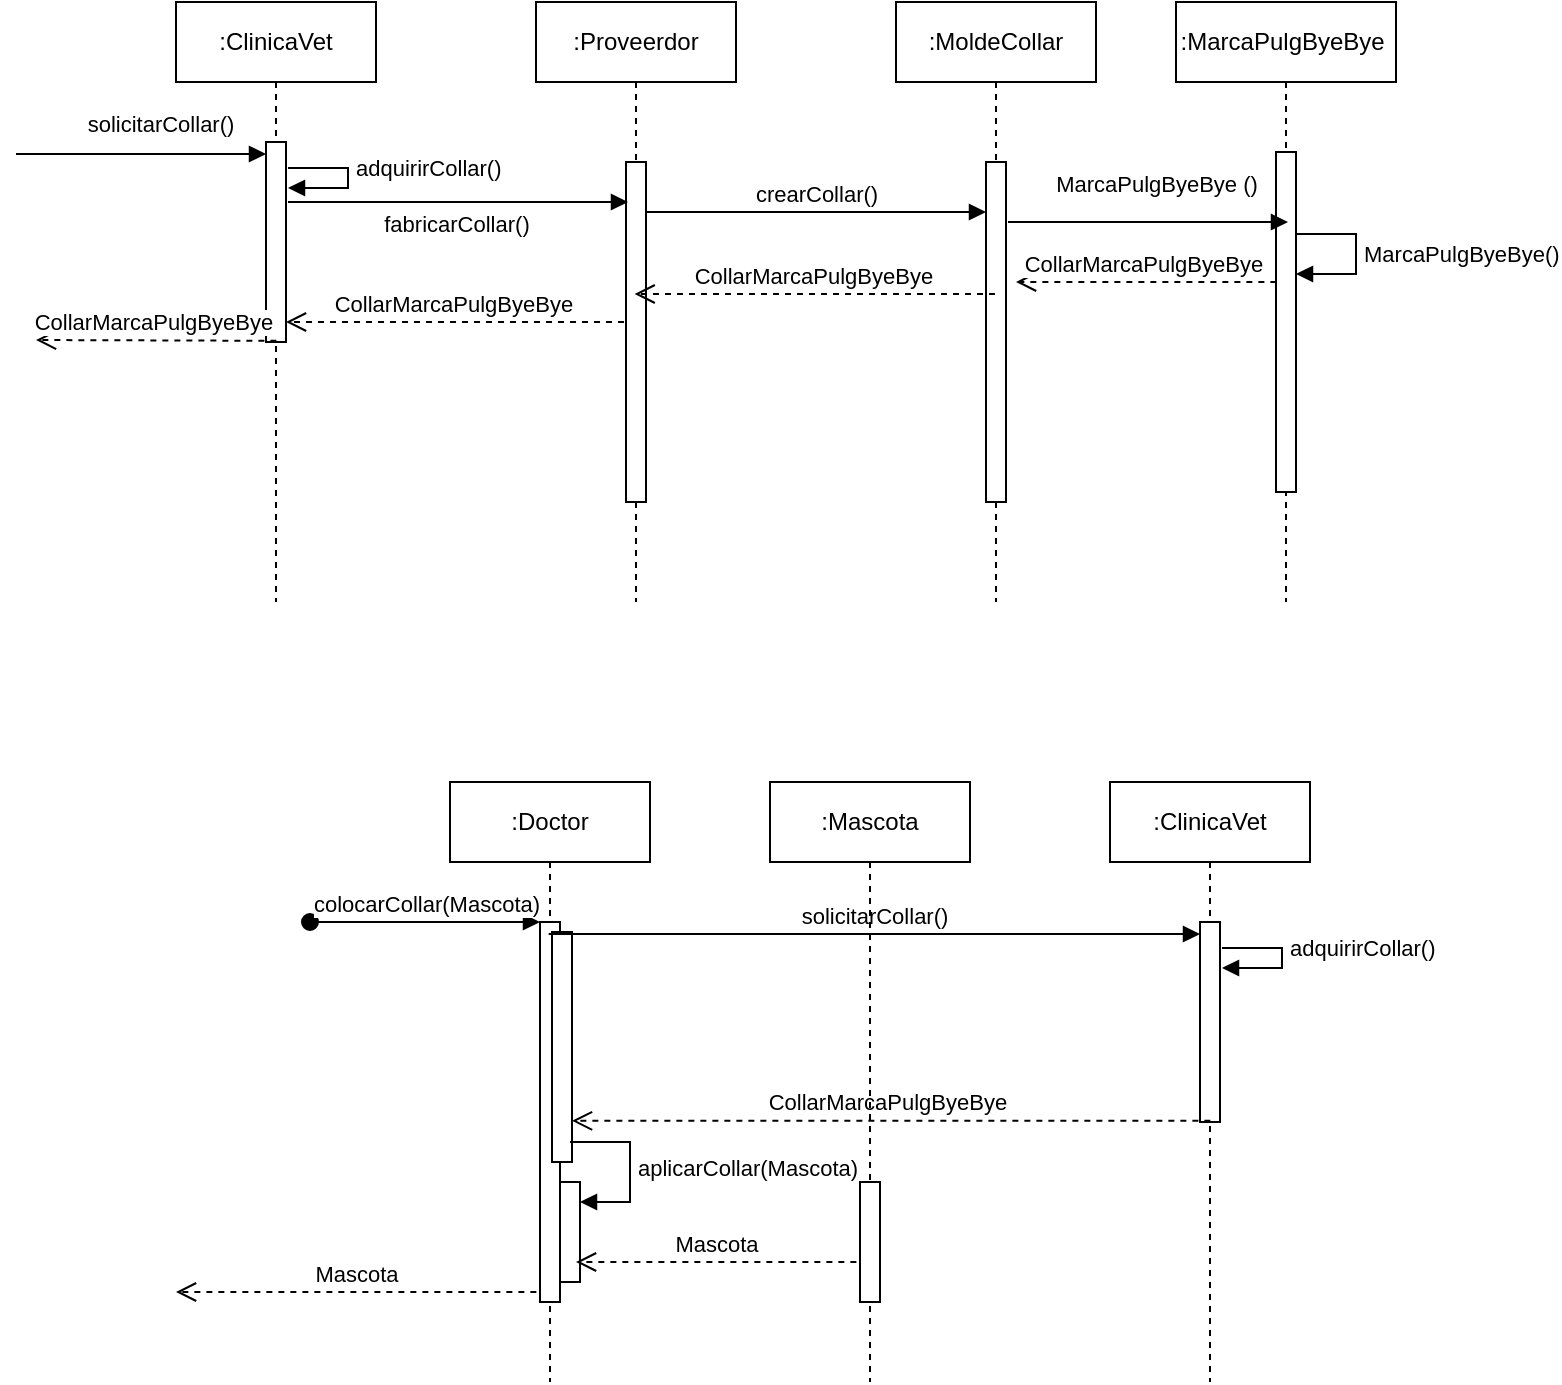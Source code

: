 <mxfile version="22.1.5" type="device">
  <diagram name="Page-1" id="2YBvvXClWsGukQMizWep">
    <mxGraphModel dx="1909" dy="403" grid="1" gridSize="10" guides="1" tooltips="1" connect="1" arrows="1" fold="1" page="1" pageScale="1" pageWidth="850" pageHeight="1100" math="0" shadow="0">
      <root>
        <mxCell id="0" />
        <mxCell id="1" parent="0" />
        <mxCell id="aM9ryv3xv72pqoxQDRHE-1" value=":ClinicaVet" style="shape=umlLifeline;perimeter=lifelinePerimeter;whiteSpace=wrap;html=1;container=0;dropTarget=0;collapsible=0;recursiveResize=0;outlineConnect=0;portConstraint=eastwest;newEdgeStyle={&quot;edgeStyle&quot;:&quot;elbowEdgeStyle&quot;,&quot;elbow&quot;:&quot;vertical&quot;,&quot;curved&quot;:0,&quot;rounded&quot;:0};" parent="1" vertex="1">
          <mxGeometry x="-700" y="50" width="100" height="300" as="geometry" />
        </mxCell>
        <mxCell id="aM9ryv3xv72pqoxQDRHE-2" value="" style="html=1;points=[];perimeter=orthogonalPerimeter;outlineConnect=0;targetShapes=umlLifeline;portConstraint=eastwest;newEdgeStyle={&quot;edgeStyle&quot;:&quot;elbowEdgeStyle&quot;,&quot;elbow&quot;:&quot;vertical&quot;,&quot;curved&quot;:0,&quot;rounded&quot;:0};" parent="aM9ryv3xv72pqoxQDRHE-1" vertex="1">
          <mxGeometry x="45" y="70" width="10" height="100" as="geometry" />
        </mxCell>
        <mxCell id="aM9ryv3xv72pqoxQDRHE-5" value=":Proveerdor" style="shape=umlLifeline;perimeter=lifelinePerimeter;whiteSpace=wrap;html=1;container=0;dropTarget=0;collapsible=0;recursiveResize=0;outlineConnect=0;portConstraint=eastwest;newEdgeStyle={&quot;edgeStyle&quot;:&quot;elbowEdgeStyle&quot;,&quot;elbow&quot;:&quot;vertical&quot;,&quot;curved&quot;:0,&quot;rounded&quot;:0};" parent="1" vertex="1">
          <mxGeometry x="-520" y="50" width="100" height="300" as="geometry" />
        </mxCell>
        <mxCell id="aM9ryv3xv72pqoxQDRHE-6" value="" style="html=1;points=[];perimeter=orthogonalPerimeter;outlineConnect=0;targetShapes=umlLifeline;portConstraint=eastwest;newEdgeStyle={&quot;edgeStyle&quot;:&quot;elbowEdgeStyle&quot;,&quot;elbow&quot;:&quot;vertical&quot;,&quot;curved&quot;:0,&quot;rounded&quot;:0};" parent="aM9ryv3xv72pqoxQDRHE-5" vertex="1">
          <mxGeometry x="45" y="80" width="10" height="170" as="geometry" />
        </mxCell>
        <mxCell id="7QRATYaVEBIKsJOB7NXi-39" value=":MoldeCollar" style="shape=umlLifeline;perimeter=lifelinePerimeter;whiteSpace=wrap;html=1;container=0;dropTarget=0;collapsible=0;recursiveResize=0;outlineConnect=0;portConstraint=eastwest;newEdgeStyle={&quot;edgeStyle&quot;:&quot;elbowEdgeStyle&quot;,&quot;elbow&quot;:&quot;vertical&quot;,&quot;curved&quot;:0,&quot;rounded&quot;:0};" parent="1" vertex="1">
          <mxGeometry x="-340" y="50" width="100" height="300" as="geometry" />
        </mxCell>
        <mxCell id="7QRATYaVEBIKsJOB7NXi-40" value="" style="html=1;points=[];perimeter=orthogonalPerimeter;outlineConnect=0;targetShapes=umlLifeline;portConstraint=eastwest;newEdgeStyle={&quot;edgeStyle&quot;:&quot;elbowEdgeStyle&quot;,&quot;elbow&quot;:&quot;vertical&quot;,&quot;curved&quot;:0,&quot;rounded&quot;:0};" parent="7QRATYaVEBIKsJOB7NXi-39" vertex="1">
          <mxGeometry x="45" y="80" width="10" height="170" as="geometry" />
        </mxCell>
        <mxCell id="7QRATYaVEBIKsJOB7NXi-41" value="crearCollar()" style="html=1;verticalAlign=bottom;endArrow=block;edgeStyle=elbowEdgeStyle;elbow=vertical;curved=0;rounded=0;" parent="1" edge="1">
          <mxGeometry relative="1" as="geometry">
            <mxPoint x="-465" y="155" as="sourcePoint" />
            <Array as="points">
              <mxPoint x="-380" y="155" />
            </Array>
            <mxPoint x="-295" y="155" as="targetPoint" />
          </mxGeometry>
        </mxCell>
        <mxCell id="7QRATYaVEBIKsJOB7NXi-118" value=":MarcaPulgByeBye&amp;nbsp;" style="shape=umlLifeline;perimeter=lifelinePerimeter;whiteSpace=wrap;html=1;container=0;dropTarget=0;collapsible=0;recursiveResize=0;outlineConnect=0;portConstraint=eastwest;newEdgeStyle={&quot;edgeStyle&quot;:&quot;elbowEdgeStyle&quot;,&quot;elbow&quot;:&quot;vertical&quot;,&quot;curved&quot;:0,&quot;rounded&quot;:0};" parent="1" vertex="1">
          <mxGeometry x="-200" y="50" width="110" height="300" as="geometry" />
        </mxCell>
        <mxCell id="7QRATYaVEBIKsJOB7NXi-119" value="" style="html=1;points=[];perimeter=orthogonalPerimeter;outlineConnect=0;targetShapes=umlLifeline;portConstraint=eastwest;newEdgeStyle={&quot;edgeStyle&quot;:&quot;elbowEdgeStyle&quot;,&quot;elbow&quot;:&quot;vertical&quot;,&quot;curved&quot;:0,&quot;rounded&quot;:0};" parent="7QRATYaVEBIKsJOB7NXi-118" vertex="1">
          <mxGeometry x="50" y="75" width="10" height="170" as="geometry" />
        </mxCell>
        <mxCell id="7QRATYaVEBIKsJOB7NXi-120" value="MarcaPulgByeBye ()" style="html=1;verticalAlign=bottom;endArrow=block;edgeStyle=elbowEdgeStyle;elbow=vertical;curved=0;rounded=0;" parent="1" edge="1">
          <mxGeometry x="0.057" y="10" relative="1" as="geometry">
            <mxPoint x="-284" y="160" as="sourcePoint" />
            <Array as="points">
              <mxPoint x="-229" y="160" />
            </Array>
            <mxPoint x="-144" y="160" as="targetPoint" />
            <mxPoint as="offset" />
          </mxGeometry>
        </mxCell>
        <mxCell id="7QRATYaVEBIKsJOB7NXi-123" value="CollarMarcaPulgByeBye&amp;nbsp;" style="html=1;verticalAlign=bottom;endArrow=open;dashed=1;endSize=8;curved=0;rounded=0;" parent="1" edge="1">
          <mxGeometry relative="1" as="geometry">
            <mxPoint x="-290.5" y="196" as="sourcePoint" />
            <mxPoint x="-470.676" y="196" as="targetPoint" />
          </mxGeometry>
        </mxCell>
        <mxCell id="7QRATYaVEBIKsJOB7NXi-124" value="CollarMarcaPulgByeBye&amp;nbsp;" style="html=1;verticalAlign=bottom;endArrow=open;dashed=1;endSize=8;curved=0;rounded=0;" parent="1" edge="1">
          <mxGeometry relative="1" as="geometry">
            <mxPoint x="-476" y="210" as="sourcePoint" />
            <mxPoint x="-645" y="210" as="targetPoint" />
            <Array as="points">
              <mxPoint x="-591" y="210" />
            </Array>
          </mxGeometry>
        </mxCell>
        <mxCell id="7QRATYaVEBIKsJOB7NXi-125" value="CollarMarcaPulgByeBye&amp;nbsp;" style="html=1;verticalAlign=bottom;endArrow=open;dashed=1;endSize=8;curved=0;rounded=0;" parent="1" edge="1">
          <mxGeometry relative="1" as="geometry">
            <mxPoint x="-149.82" y="190" as="sourcePoint" />
            <mxPoint x="-280" y="190" as="targetPoint" />
          </mxGeometry>
        </mxCell>
        <mxCell id="PjTQcdErl_0j90CNqI2Q-6" value="solicitarCollar()" style="html=1;verticalAlign=bottom;endArrow=block;edgeStyle=elbowEdgeStyle;elbow=horizontal;curved=0;rounded=0;" parent="1" edge="1">
          <mxGeometry x="0.171" y="6" relative="1" as="geometry">
            <mxPoint x="-780" y="126" as="sourcePoint" />
            <Array as="points">
              <mxPoint x="-740" y="126" />
            </Array>
            <mxPoint x="-655" y="126" as="targetPoint" />
            <mxPoint x="-1" as="offset" />
          </mxGeometry>
        </mxCell>
        <mxCell id="PjTQcdErl_0j90CNqI2Q-7" value="CollarMarcaPulgByeBye&amp;nbsp;" style="html=1;verticalAlign=bottom;endArrow=open;dashed=1;endSize=8;curved=0;rounded=0;" parent="1" edge="1">
          <mxGeometry x="0.006" relative="1" as="geometry">
            <mxPoint x="-649.82" y="219.41" as="sourcePoint" />
            <mxPoint x="-770" y="219" as="targetPoint" />
            <mxPoint as="offset" />
          </mxGeometry>
        </mxCell>
        <mxCell id="PjTQcdErl_0j90CNqI2Q-17" value="fabricarCollar()" style="html=1;verticalAlign=bottom;endArrow=block;edgeStyle=elbowEdgeStyle;elbow=horizontal;curved=0;rounded=0;" parent="1" edge="1">
          <mxGeometry x="-0.012" y="-20" relative="1" as="geometry">
            <mxPoint x="-644" y="150" as="sourcePoint" />
            <Array as="points">
              <mxPoint x="-549" y="150" />
            </Array>
            <mxPoint x="-474" y="150" as="targetPoint" />
            <mxPoint as="offset" />
          </mxGeometry>
        </mxCell>
        <mxCell id="0vzX4Kgg7-S-ix_QsyoM-1" value="MarcaPulgByeBye()" style="html=1;align=left;spacingLeft=2;endArrow=block;rounded=0;edgeStyle=orthogonalEdgeStyle;curved=0;rounded=0;" edge="1" parent="1">
          <mxGeometry relative="1" as="geometry">
            <mxPoint x="-140" y="166" as="sourcePoint" />
            <Array as="points">
              <mxPoint x="-110" y="166" />
              <mxPoint x="-110" y="186" />
            </Array>
            <mxPoint x="-140.0" y="186.0" as="targetPoint" />
            <mxPoint as="offset" />
          </mxGeometry>
        </mxCell>
        <mxCell id="0vzX4Kgg7-S-ix_QsyoM-2" value="adquirirCollar()" style="html=1;align=left;spacingLeft=2;endArrow=block;rounded=0;edgeStyle=orthogonalEdgeStyle;curved=0;rounded=0;" edge="1" parent="1">
          <mxGeometry relative="1" as="geometry">
            <mxPoint x="-634" y="133" as="sourcePoint" />
            <Array as="points">
              <mxPoint x="-644" y="133" />
              <mxPoint x="-614" y="133" />
              <mxPoint x="-614" y="143" />
            </Array>
            <mxPoint x="-644.0" y="143.0" as="targetPoint" />
            <mxPoint as="offset" />
          </mxGeometry>
        </mxCell>
        <mxCell id="0vzX4Kgg7-S-ix_QsyoM-3" value=":ClinicaVet" style="shape=umlLifeline;perimeter=lifelinePerimeter;whiteSpace=wrap;html=1;container=0;dropTarget=0;collapsible=0;recursiveResize=0;outlineConnect=0;portConstraint=eastwest;newEdgeStyle={&quot;edgeStyle&quot;:&quot;elbowEdgeStyle&quot;,&quot;elbow&quot;:&quot;vertical&quot;,&quot;curved&quot;:0,&quot;rounded&quot;:0};" vertex="1" parent="1">
          <mxGeometry x="-233" y="440" width="100" height="300" as="geometry" />
        </mxCell>
        <mxCell id="0vzX4Kgg7-S-ix_QsyoM-4" value="" style="html=1;points=[];perimeter=orthogonalPerimeter;outlineConnect=0;targetShapes=umlLifeline;portConstraint=eastwest;newEdgeStyle={&quot;edgeStyle&quot;:&quot;elbowEdgeStyle&quot;,&quot;elbow&quot;:&quot;vertical&quot;,&quot;curved&quot;:0,&quot;rounded&quot;:0};" vertex="1" parent="0vzX4Kgg7-S-ix_QsyoM-3">
          <mxGeometry x="45" y="70" width="10" height="100" as="geometry" />
        </mxCell>
        <mxCell id="0vzX4Kgg7-S-ix_QsyoM-5" value=":Doctor" style="shape=umlLifeline;perimeter=lifelinePerimeter;whiteSpace=wrap;html=1;container=0;dropTarget=0;collapsible=0;recursiveResize=0;outlineConnect=0;portConstraint=eastwest;newEdgeStyle={&quot;edgeStyle&quot;:&quot;elbowEdgeStyle&quot;,&quot;elbow&quot;:&quot;vertical&quot;,&quot;curved&quot;:0,&quot;rounded&quot;:0};" vertex="1" parent="1">
          <mxGeometry x="-563" y="440" width="100" height="300" as="geometry" />
        </mxCell>
        <mxCell id="0vzX4Kgg7-S-ix_QsyoM-6" value="" style="html=1;points=[];perimeter=orthogonalPerimeter;outlineConnect=0;targetShapes=umlLifeline;portConstraint=eastwest;newEdgeStyle={&quot;edgeStyle&quot;:&quot;elbowEdgeStyle&quot;,&quot;elbow&quot;:&quot;vertical&quot;,&quot;curved&quot;:0,&quot;rounded&quot;:0};" vertex="1" parent="0vzX4Kgg7-S-ix_QsyoM-5">
          <mxGeometry x="45" y="70" width="10" height="190" as="geometry" />
        </mxCell>
        <mxCell id="0vzX4Kgg7-S-ix_QsyoM-7" value="colocarCollar(Mascota)" style="html=1;verticalAlign=bottom;startArrow=oval;endArrow=block;startSize=8;edgeStyle=elbowEdgeStyle;elbow=vertical;curved=0;rounded=0;" edge="1" parent="0vzX4Kgg7-S-ix_QsyoM-5" target="0vzX4Kgg7-S-ix_QsyoM-6">
          <mxGeometry relative="1" as="geometry">
            <mxPoint x="-70" y="70" as="sourcePoint" />
          </mxGeometry>
        </mxCell>
        <mxCell id="0vzX4Kgg7-S-ix_QsyoM-8" value="" style="html=1;points=[[0,0,0,0,5],[0,1,0,0,-5],[1,0,0,0,5],[1,1,0,0,-5]];perimeter=orthogonalPerimeter;outlineConnect=0;targetShapes=umlLifeline;portConstraint=eastwest;newEdgeStyle={&quot;curved&quot;:0,&quot;rounded&quot;:0};" vertex="1" parent="0vzX4Kgg7-S-ix_QsyoM-5">
          <mxGeometry x="51" y="75" width="10" height="115" as="geometry" />
        </mxCell>
        <mxCell id="0vzX4Kgg7-S-ix_QsyoM-9" value="" style="html=1;points=[[0,0,0,0,5],[0,1,0,0,-5],[1,0,0,0,5],[1,1,0,0,-5]];perimeter=orthogonalPerimeter;outlineConnect=0;targetShapes=umlLifeline;portConstraint=eastwest;newEdgeStyle={&quot;curved&quot;:0,&quot;rounded&quot;:0};" vertex="1" parent="0vzX4Kgg7-S-ix_QsyoM-5">
          <mxGeometry x="55" y="200" width="10" height="50" as="geometry" />
        </mxCell>
        <mxCell id="0vzX4Kgg7-S-ix_QsyoM-10" value="aplicarCollar(Mascota)" style="html=1;align=left;spacingLeft=2;endArrow=block;rounded=0;edgeStyle=orthogonalEdgeStyle;curved=0;rounded=0;" edge="1" parent="0vzX4Kgg7-S-ix_QsyoM-5" target="0vzX4Kgg7-S-ix_QsyoM-9">
          <mxGeometry relative="1" as="geometry">
            <mxPoint x="60" y="180" as="sourcePoint" />
            <Array as="points">
              <mxPoint x="90" y="210" />
            </Array>
          </mxGeometry>
        </mxCell>
        <mxCell id="0vzX4Kgg7-S-ix_QsyoM-11" value="solicitarCollar()" style="html=1;verticalAlign=bottom;endArrow=block;edgeStyle=elbowEdgeStyle;elbow=horizontal;curved=0;rounded=0;" edge="1" parent="1">
          <mxGeometry x="0.002" relative="1" as="geometry">
            <mxPoint x="-513.676" y="516" as="sourcePoint" />
            <Array as="points">
              <mxPoint x="-273" y="516" />
            </Array>
            <mxPoint x="-188" y="516" as="targetPoint" />
            <mxPoint as="offset" />
          </mxGeometry>
        </mxCell>
        <mxCell id="0vzX4Kgg7-S-ix_QsyoM-12" value="CollarMarcaPulgByeBye&amp;nbsp;" style="html=1;verticalAlign=bottom;endArrow=open;dashed=1;endSize=8;curved=0;rounded=0;" edge="1" parent="1" target="0vzX4Kgg7-S-ix_QsyoM-8">
          <mxGeometry x="0.006" relative="1" as="geometry">
            <mxPoint x="-182.82" y="609.41" as="sourcePoint" />
            <mxPoint x="-473" y="609" as="targetPoint" />
            <mxPoint as="offset" />
          </mxGeometry>
        </mxCell>
        <mxCell id="0vzX4Kgg7-S-ix_QsyoM-13" value="Mascota" style="html=1;verticalAlign=bottom;endArrow=open;dashed=1;endSize=8;curved=0;rounded=0;" edge="1" parent="1">
          <mxGeometry relative="1" as="geometry">
            <mxPoint x="-519.82" y="695" as="sourcePoint" />
            <mxPoint x="-699.996" y="695" as="targetPoint" />
          </mxGeometry>
        </mxCell>
        <mxCell id="0vzX4Kgg7-S-ix_QsyoM-14" value=":Mascota" style="shape=umlLifeline;perimeter=lifelinePerimeter;whiteSpace=wrap;html=1;container=0;dropTarget=0;collapsible=0;recursiveResize=0;outlineConnect=0;portConstraint=eastwest;newEdgeStyle={&quot;edgeStyle&quot;:&quot;elbowEdgeStyle&quot;,&quot;elbow&quot;:&quot;vertical&quot;,&quot;curved&quot;:0,&quot;rounded&quot;:0};" vertex="1" parent="1">
          <mxGeometry x="-403" y="440" width="100" height="300" as="geometry" />
        </mxCell>
        <mxCell id="0vzX4Kgg7-S-ix_QsyoM-15" value="" style="html=1;points=[];perimeter=orthogonalPerimeter;outlineConnect=0;targetShapes=umlLifeline;portConstraint=eastwest;newEdgeStyle={&quot;edgeStyle&quot;:&quot;elbowEdgeStyle&quot;,&quot;elbow&quot;:&quot;vertical&quot;,&quot;curved&quot;:0,&quot;rounded&quot;:0};" vertex="1" parent="0vzX4Kgg7-S-ix_QsyoM-14">
          <mxGeometry x="45" y="200" width="10" height="60" as="geometry" />
        </mxCell>
        <mxCell id="0vzX4Kgg7-S-ix_QsyoM-16" value="Mascota" style="html=1;verticalAlign=bottom;endArrow=open;dashed=1;endSize=8;curved=0;rounded=0;" edge="1" parent="1">
          <mxGeometry relative="1" as="geometry">
            <mxPoint x="-359.82" y="680" as="sourcePoint" />
            <mxPoint x="-500" y="680" as="targetPoint" />
          </mxGeometry>
        </mxCell>
        <mxCell id="0vzX4Kgg7-S-ix_QsyoM-17" value="adquirirCollar()" style="html=1;align=left;spacingLeft=2;endArrow=block;rounded=0;edgeStyle=orthogonalEdgeStyle;curved=0;rounded=0;" edge="1" parent="1">
          <mxGeometry relative="1" as="geometry">
            <mxPoint x="-167" y="523" as="sourcePoint" />
            <Array as="points">
              <mxPoint x="-177" y="523" />
              <mxPoint x="-147" y="523" />
              <mxPoint x="-147" y="533" />
            </Array>
            <mxPoint x="-177.0" y="533" as="targetPoint" />
            <mxPoint as="offset" />
          </mxGeometry>
        </mxCell>
      </root>
    </mxGraphModel>
  </diagram>
</mxfile>
